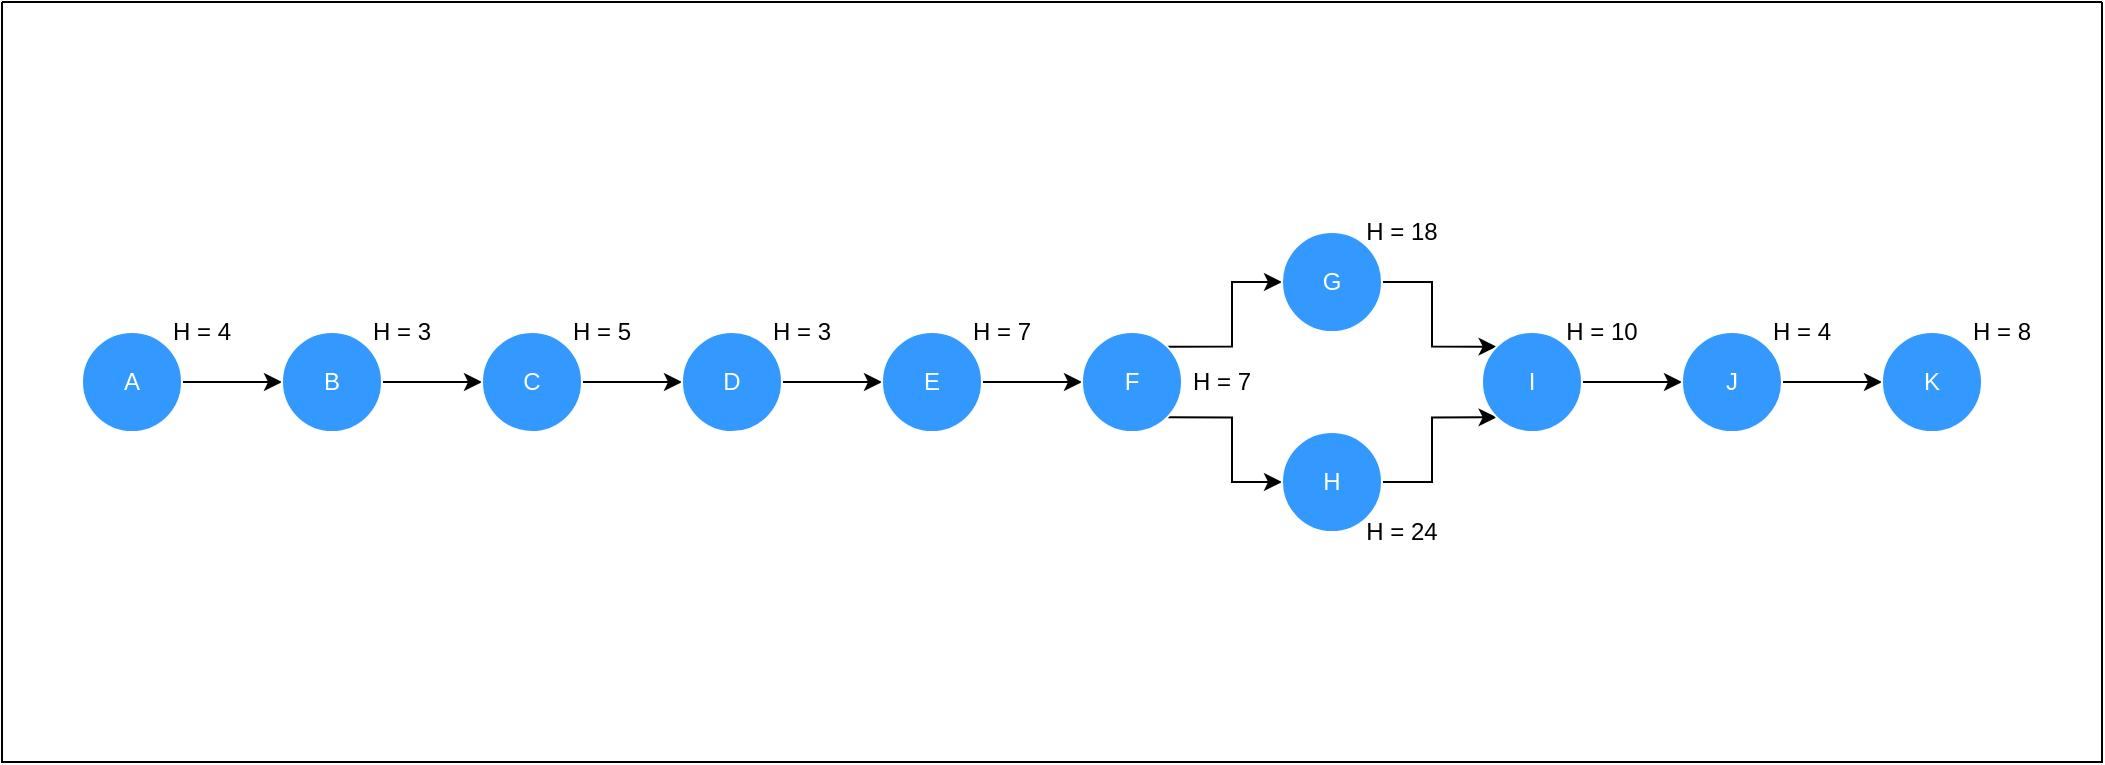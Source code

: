 <mxfile version="26.1.1">
  <diagram name="Page-1" id="itUb8B_-wZjXP-e3GCll">
    <mxGraphModel dx="1120" dy="481" grid="1" gridSize="10" guides="1" tooltips="1" connect="1" arrows="1" fold="1" page="1" pageScale="1" pageWidth="850" pageHeight="1100" math="0" shadow="0">
      <root>
        <mxCell id="0" />
        <mxCell id="1" parent="0" />
        <mxCell id="xFOFcCz3bXLKs6IDTkx5-2" value="" style="swimlane;startSize=0;fillColor=none;" vertex="1" parent="1">
          <mxGeometry x="210" y="100" width="1050" height="380" as="geometry" />
        </mxCell>
        <mxCell id="xFOFcCz3bXLKs6IDTkx5-12" style="edgeStyle=orthogonalEdgeStyle;rounded=0;orthogonalLoop=1;jettySize=auto;html=1;" edge="1" parent="xFOFcCz3bXLKs6IDTkx5-2" source="xFOFcCz3bXLKs6IDTkx5-3" target="xFOFcCz3bXLKs6IDTkx5-40">
          <mxGeometry relative="1" as="geometry">
            <mxPoint x="140" y="190" as="targetPoint" />
          </mxGeometry>
        </mxCell>
        <mxCell id="xFOFcCz3bXLKs6IDTkx5-3" value="&lt;font style=&quot;color: rgb(255, 255, 255);&quot;&gt;A&lt;/font&gt;" style="ellipse;whiteSpace=wrap;html=1;aspect=fixed;fillColor=#3399FF;strokeColor=#FFFFFF;" vertex="1" parent="xFOFcCz3bXLKs6IDTkx5-2">
          <mxGeometry x="40" y="165" width="50" height="50" as="geometry" />
        </mxCell>
        <mxCell id="xFOFcCz3bXLKs6IDTkx5-13" style="edgeStyle=orthogonalEdgeStyle;rounded=0;orthogonalLoop=1;jettySize=auto;html=1;" edge="1" parent="xFOFcCz3bXLKs6IDTkx5-2" source="xFOFcCz3bXLKs6IDTkx5-40" target="xFOFcCz3bXLKs6IDTkx5-41">
          <mxGeometry relative="1" as="geometry">
            <mxPoint x="190" y="190" as="sourcePoint" />
            <mxPoint x="240" y="190" as="targetPoint" />
          </mxGeometry>
        </mxCell>
        <mxCell id="xFOFcCz3bXLKs6IDTkx5-14" style="edgeStyle=orthogonalEdgeStyle;rounded=0;orthogonalLoop=1;jettySize=auto;html=1;" edge="1" parent="xFOFcCz3bXLKs6IDTkx5-2" source="xFOFcCz3bXLKs6IDTkx5-41" target="xFOFcCz3bXLKs6IDTkx5-42">
          <mxGeometry relative="1" as="geometry">
            <mxPoint x="290" y="190" as="sourcePoint" />
            <mxPoint x="340" y="190" as="targetPoint" />
          </mxGeometry>
        </mxCell>
        <mxCell id="xFOFcCz3bXLKs6IDTkx5-15" style="edgeStyle=orthogonalEdgeStyle;rounded=0;orthogonalLoop=1;jettySize=auto;html=1;" edge="1" parent="xFOFcCz3bXLKs6IDTkx5-2" source="xFOFcCz3bXLKs6IDTkx5-42" target="xFOFcCz3bXLKs6IDTkx5-43">
          <mxGeometry relative="1" as="geometry">
            <mxPoint x="390" y="190" as="sourcePoint" />
            <mxPoint x="440" y="190" as="targetPoint" />
          </mxGeometry>
        </mxCell>
        <mxCell id="xFOFcCz3bXLKs6IDTkx5-21" style="edgeStyle=orthogonalEdgeStyle;rounded=0;orthogonalLoop=1;jettySize=auto;html=1;" edge="1" parent="xFOFcCz3bXLKs6IDTkx5-2" source="xFOFcCz3bXLKs6IDTkx5-43" target="xFOFcCz3bXLKs6IDTkx5-44">
          <mxGeometry relative="1" as="geometry">
            <mxPoint x="490" y="190" as="sourcePoint" />
            <mxPoint x="540" y="190" as="targetPoint" />
          </mxGeometry>
        </mxCell>
        <mxCell id="xFOFcCz3bXLKs6IDTkx5-16" value="H = 4" style="text;html=1;align=center;verticalAlign=middle;whiteSpace=wrap;rounded=0;" vertex="1" parent="xFOFcCz3bXLKs6IDTkx5-2">
          <mxGeometry x="70" y="150" width="60" height="30" as="geometry" />
        </mxCell>
        <mxCell id="xFOFcCz3bXLKs6IDTkx5-17" value="H = 3" style="text;html=1;align=center;verticalAlign=middle;whiteSpace=wrap;rounded=0;" vertex="1" parent="xFOFcCz3bXLKs6IDTkx5-2">
          <mxGeometry x="170" y="150" width="60" height="30" as="geometry" />
        </mxCell>
        <mxCell id="xFOFcCz3bXLKs6IDTkx5-18" value="H = 5" style="text;html=1;align=center;verticalAlign=middle;whiteSpace=wrap;rounded=0;" vertex="1" parent="xFOFcCz3bXLKs6IDTkx5-2">
          <mxGeometry x="270" y="150" width="60" height="30" as="geometry" />
        </mxCell>
        <mxCell id="xFOFcCz3bXLKs6IDTkx5-19" value="H = 3" style="text;html=1;align=center;verticalAlign=middle;whiteSpace=wrap;rounded=0;" vertex="1" parent="xFOFcCz3bXLKs6IDTkx5-2">
          <mxGeometry x="370" y="150" width="60" height="30" as="geometry" />
        </mxCell>
        <mxCell id="xFOFcCz3bXLKs6IDTkx5-28" style="edgeStyle=orthogonalEdgeStyle;rounded=0;orthogonalLoop=1;jettySize=auto;html=1;exitX=1;exitY=0;exitDx=0;exitDy=0;" edge="1" parent="xFOFcCz3bXLKs6IDTkx5-2" source="xFOFcCz3bXLKs6IDTkx5-44" target="xFOFcCz3bXLKs6IDTkx5-49">
          <mxGeometry relative="1" as="geometry">
            <mxPoint x="582.678" y="172.322" as="sourcePoint" />
            <mxPoint x="640" y="140" as="targetPoint" />
          </mxGeometry>
        </mxCell>
        <mxCell id="xFOFcCz3bXLKs6IDTkx5-22" value="H = 7" style="text;html=1;align=center;verticalAlign=middle;whiteSpace=wrap;rounded=0;" vertex="1" parent="xFOFcCz3bXLKs6IDTkx5-2">
          <mxGeometry x="470" y="150" width="60" height="30" as="geometry" />
        </mxCell>
        <mxCell id="xFOFcCz3bXLKs6IDTkx5-30" style="edgeStyle=orthogonalEdgeStyle;rounded=0;orthogonalLoop=1;jettySize=auto;html=1;entryX=0;entryY=0;entryDx=0;entryDy=0;" edge="1" parent="xFOFcCz3bXLKs6IDTkx5-2" source="xFOFcCz3bXLKs6IDTkx5-49" target="xFOFcCz3bXLKs6IDTkx5-47">
          <mxGeometry relative="1" as="geometry">
            <mxPoint x="690" y="140" as="sourcePoint" />
            <mxPoint x="747.322" y="172.322" as="targetPoint" />
          </mxGeometry>
        </mxCell>
        <mxCell id="xFOFcCz3bXLKs6IDTkx5-31" style="edgeStyle=orthogonalEdgeStyle;rounded=0;orthogonalLoop=1;jettySize=auto;html=1;entryX=0;entryY=1;entryDx=0;entryDy=0;" edge="1" parent="xFOFcCz3bXLKs6IDTkx5-2" source="xFOFcCz3bXLKs6IDTkx5-48" target="xFOFcCz3bXLKs6IDTkx5-47">
          <mxGeometry relative="1" as="geometry">
            <mxPoint x="690" y="240" as="sourcePoint" />
            <mxPoint x="747.322" y="207.678" as="targetPoint" />
          </mxGeometry>
        </mxCell>
        <mxCell id="xFOFcCz3bXLKs6IDTkx5-32" style="edgeStyle=orthogonalEdgeStyle;rounded=0;orthogonalLoop=1;jettySize=auto;html=1;" edge="1" parent="xFOFcCz3bXLKs6IDTkx5-2" source="xFOFcCz3bXLKs6IDTkx5-47" target="xFOFcCz3bXLKs6IDTkx5-46">
          <mxGeometry relative="1" as="geometry">
            <mxPoint x="790" y="190" as="sourcePoint" />
            <mxPoint x="840" y="190" as="targetPoint" />
          </mxGeometry>
        </mxCell>
        <mxCell id="xFOFcCz3bXLKs6IDTkx5-33" style="edgeStyle=orthogonalEdgeStyle;rounded=0;orthogonalLoop=1;jettySize=auto;html=1;" edge="1" parent="xFOFcCz3bXLKs6IDTkx5-2" source="xFOFcCz3bXLKs6IDTkx5-46" target="xFOFcCz3bXLKs6IDTkx5-45">
          <mxGeometry relative="1" as="geometry">
            <mxPoint x="890" y="190" as="sourcePoint" />
            <mxPoint x="940" y="190" as="targetPoint" />
          </mxGeometry>
        </mxCell>
        <mxCell id="xFOFcCz3bXLKs6IDTkx5-34" value="H = 7" style="text;html=1;align=center;verticalAlign=middle;whiteSpace=wrap;rounded=0;" vertex="1" parent="xFOFcCz3bXLKs6IDTkx5-2">
          <mxGeometry x="580" y="175" width="60" height="30" as="geometry" />
        </mxCell>
        <mxCell id="xFOFcCz3bXLKs6IDTkx5-35" value="H = 18" style="text;html=1;align=center;verticalAlign=middle;whiteSpace=wrap;rounded=0;" vertex="1" parent="xFOFcCz3bXLKs6IDTkx5-2">
          <mxGeometry x="670" y="100" width="60" height="30" as="geometry" />
        </mxCell>
        <mxCell id="xFOFcCz3bXLKs6IDTkx5-36" value="H = 24" style="text;html=1;align=center;verticalAlign=middle;whiteSpace=wrap;rounded=0;" vertex="1" parent="xFOFcCz3bXLKs6IDTkx5-2">
          <mxGeometry x="670" y="250" width="60" height="30" as="geometry" />
        </mxCell>
        <mxCell id="xFOFcCz3bXLKs6IDTkx5-37" value="H = 10" style="text;html=1;align=center;verticalAlign=middle;whiteSpace=wrap;rounded=0;" vertex="1" parent="xFOFcCz3bXLKs6IDTkx5-2">
          <mxGeometry x="770" y="150" width="60" height="30" as="geometry" />
        </mxCell>
        <mxCell id="xFOFcCz3bXLKs6IDTkx5-38" value="H = 4" style="text;html=1;align=center;verticalAlign=middle;whiteSpace=wrap;rounded=0;" vertex="1" parent="xFOFcCz3bXLKs6IDTkx5-2">
          <mxGeometry x="870" y="150" width="60" height="30" as="geometry" />
        </mxCell>
        <mxCell id="xFOFcCz3bXLKs6IDTkx5-39" value="H = 8" style="text;html=1;align=center;verticalAlign=middle;whiteSpace=wrap;rounded=0;" vertex="1" parent="xFOFcCz3bXLKs6IDTkx5-2">
          <mxGeometry x="970" y="150" width="60" height="30" as="geometry" />
        </mxCell>
        <mxCell id="xFOFcCz3bXLKs6IDTkx5-40" value="&lt;font style=&quot;color: rgb(255, 255, 255);&quot;&gt;B&lt;/font&gt;" style="ellipse;whiteSpace=wrap;html=1;aspect=fixed;fillColor=#3399FF;strokeColor=#FFFFFF;" vertex="1" parent="xFOFcCz3bXLKs6IDTkx5-2">
          <mxGeometry x="140" y="165" width="50" height="50" as="geometry" />
        </mxCell>
        <mxCell id="xFOFcCz3bXLKs6IDTkx5-41" value="&lt;font style=&quot;color: rgb(255, 255, 255);&quot;&gt;C&lt;/font&gt;" style="ellipse;whiteSpace=wrap;html=1;aspect=fixed;fillColor=#3399FF;strokeColor=#FFFFFF;" vertex="1" parent="xFOFcCz3bXLKs6IDTkx5-2">
          <mxGeometry x="240" y="165" width="50" height="50" as="geometry" />
        </mxCell>
        <mxCell id="xFOFcCz3bXLKs6IDTkx5-42" value="&lt;font style=&quot;color: rgb(255, 255, 255);&quot;&gt;D&lt;/font&gt;" style="ellipse;whiteSpace=wrap;html=1;aspect=fixed;fillColor=#3399FF;strokeColor=#FFFFFF;" vertex="1" parent="xFOFcCz3bXLKs6IDTkx5-2">
          <mxGeometry x="340" y="165" width="50" height="50" as="geometry" />
        </mxCell>
        <mxCell id="xFOFcCz3bXLKs6IDTkx5-43" value="&lt;font style=&quot;color: rgb(255, 255, 255);&quot;&gt;E&lt;/font&gt;" style="ellipse;whiteSpace=wrap;html=1;aspect=fixed;fillColor=#3399FF;strokeColor=#FFFFFF;" vertex="1" parent="xFOFcCz3bXLKs6IDTkx5-2">
          <mxGeometry x="440" y="165" width="50" height="50" as="geometry" />
        </mxCell>
        <mxCell id="xFOFcCz3bXLKs6IDTkx5-50" style="edgeStyle=orthogonalEdgeStyle;rounded=0;orthogonalLoop=1;jettySize=auto;html=1;entryX=0;entryY=0.5;entryDx=0;entryDy=0;exitX=1;exitY=1;exitDx=0;exitDy=0;" edge="1" parent="xFOFcCz3bXLKs6IDTkx5-2" source="xFOFcCz3bXLKs6IDTkx5-44" target="xFOFcCz3bXLKs6IDTkx5-48">
          <mxGeometry relative="1" as="geometry" />
        </mxCell>
        <mxCell id="xFOFcCz3bXLKs6IDTkx5-44" value="&lt;font style=&quot;color: rgb(255, 255, 255);&quot;&gt;F&lt;/font&gt;" style="ellipse;whiteSpace=wrap;html=1;aspect=fixed;fillColor=#3399FF;strokeColor=#FFFFFF;" vertex="1" parent="xFOFcCz3bXLKs6IDTkx5-2">
          <mxGeometry x="540" y="165" width="50" height="50" as="geometry" />
        </mxCell>
        <mxCell id="xFOFcCz3bXLKs6IDTkx5-49" value="&lt;font style=&quot;color: rgb(255, 255, 255);&quot;&gt;G&lt;/font&gt;" style="ellipse;whiteSpace=wrap;html=1;aspect=fixed;fillColor=#3399FF;strokeColor=#FFFFFF;" vertex="1" parent="xFOFcCz3bXLKs6IDTkx5-2">
          <mxGeometry x="640" y="115" width="50" height="50" as="geometry" />
        </mxCell>
        <mxCell id="xFOFcCz3bXLKs6IDTkx5-48" value="&lt;font color=&quot;#ffffff&quot;&gt;H&lt;/font&gt;" style="ellipse;whiteSpace=wrap;html=1;aspect=fixed;fillColor=#3399FF;strokeColor=#FFFFFF;" vertex="1" parent="xFOFcCz3bXLKs6IDTkx5-2">
          <mxGeometry x="640" y="215" width="50" height="50" as="geometry" />
        </mxCell>
        <mxCell id="xFOFcCz3bXLKs6IDTkx5-47" value="&lt;font style=&quot;color: rgb(255, 255, 255);&quot;&gt;I&lt;/font&gt;" style="ellipse;whiteSpace=wrap;html=1;aspect=fixed;fillColor=#3399FF;strokeColor=#FFFFFF;" vertex="1" parent="xFOFcCz3bXLKs6IDTkx5-2">
          <mxGeometry x="740" y="165" width="50" height="50" as="geometry" />
        </mxCell>
        <mxCell id="xFOFcCz3bXLKs6IDTkx5-46" value="&lt;font style=&quot;color: rgb(255, 255, 255);&quot;&gt;J&lt;/font&gt;" style="ellipse;whiteSpace=wrap;html=1;aspect=fixed;fillColor=#3399FF;strokeColor=#FFFFFF;" vertex="1" parent="xFOFcCz3bXLKs6IDTkx5-2">
          <mxGeometry x="840" y="165" width="50" height="50" as="geometry" />
        </mxCell>
        <mxCell id="xFOFcCz3bXLKs6IDTkx5-45" value="&lt;font color=&quot;#ffffff&quot;&gt;K&lt;/font&gt;" style="ellipse;whiteSpace=wrap;html=1;aspect=fixed;fillColor=#3399FF;strokeColor=#FFFFFF;" vertex="1" parent="xFOFcCz3bXLKs6IDTkx5-2">
          <mxGeometry x="940" y="165" width="50" height="50" as="geometry" />
        </mxCell>
      </root>
    </mxGraphModel>
  </diagram>
</mxfile>
